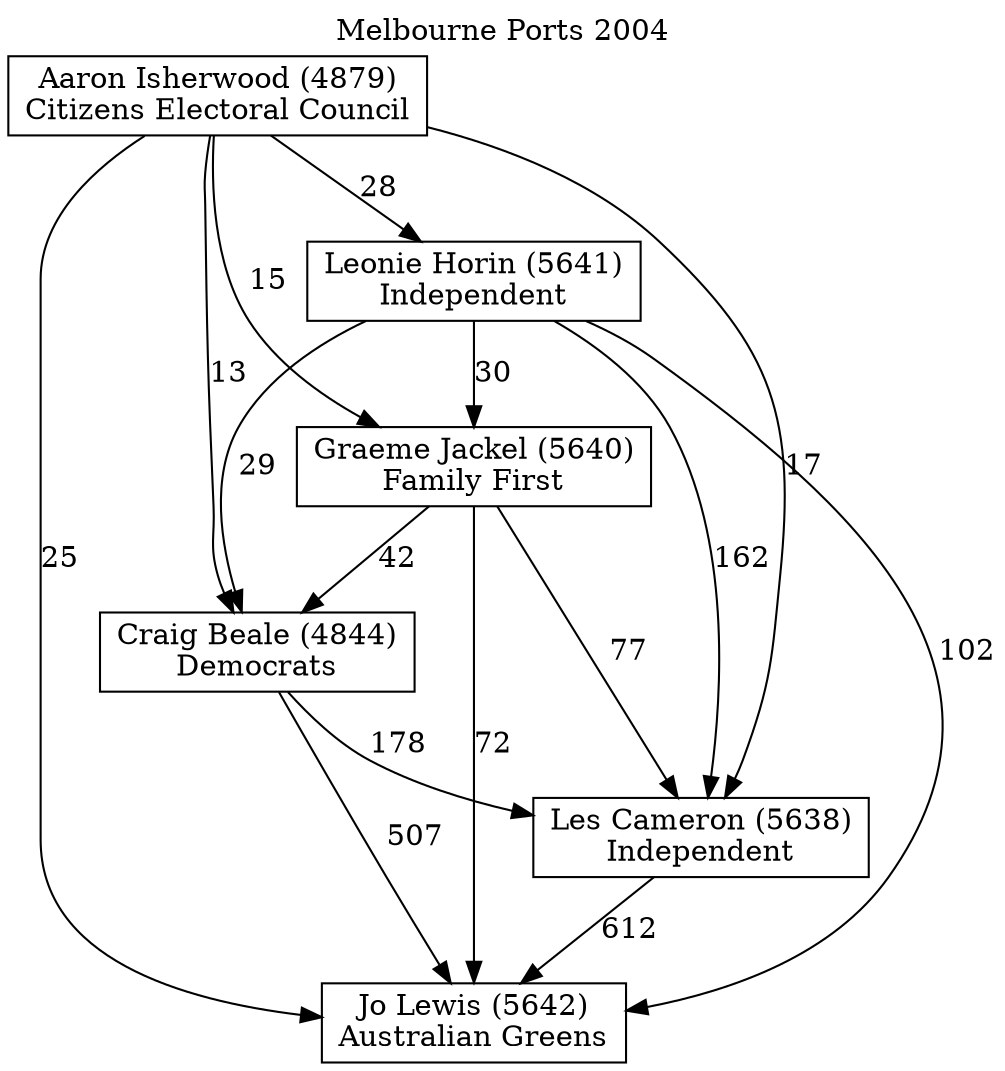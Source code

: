 // House preference flow
digraph "Jo Lewis (5642)_Melbourne Ports_2004" {
	graph [label="Melbourne Ports 2004" labelloc=t mclimit=10]
	node [shape=box]
	"Aaron Isherwood (4879)" [label="Aaron Isherwood (4879)
Citizens Electoral Council"]
	"Craig Beale (4844)" [label="Craig Beale (4844)
Democrats"]
	"Graeme Jackel (5640)" [label="Graeme Jackel (5640)
Family First"]
	"Jo Lewis (5642)" [label="Jo Lewis (5642)
Australian Greens"]
	"Leonie Horin (5641)" [label="Leonie Horin (5641)
Independent"]
	"Les Cameron (5638)" [label="Les Cameron (5638)
Independent"]
	"Aaron Isherwood (4879)" -> "Craig Beale (4844)" [label=13]
	"Aaron Isherwood (4879)" -> "Graeme Jackel (5640)" [label=15]
	"Aaron Isherwood (4879)" -> "Jo Lewis (5642)" [label=25]
	"Aaron Isherwood (4879)" -> "Leonie Horin (5641)" [label=28]
	"Aaron Isherwood (4879)" -> "Les Cameron (5638)" [label=17]
	"Craig Beale (4844)" -> "Jo Lewis (5642)" [label=507]
	"Craig Beale (4844)" -> "Les Cameron (5638)" [label=178]
	"Graeme Jackel (5640)" -> "Craig Beale (4844)" [label=42]
	"Graeme Jackel (5640)" -> "Jo Lewis (5642)" [label=72]
	"Graeme Jackel (5640)" -> "Les Cameron (5638)" [label=77]
	"Leonie Horin (5641)" -> "Craig Beale (4844)" [label=29]
	"Leonie Horin (5641)" -> "Graeme Jackel (5640)" [label=30]
	"Leonie Horin (5641)" -> "Jo Lewis (5642)" [label=102]
	"Leonie Horin (5641)" -> "Les Cameron (5638)" [label=162]
	"Les Cameron (5638)" -> "Jo Lewis (5642)" [label=612]
}
